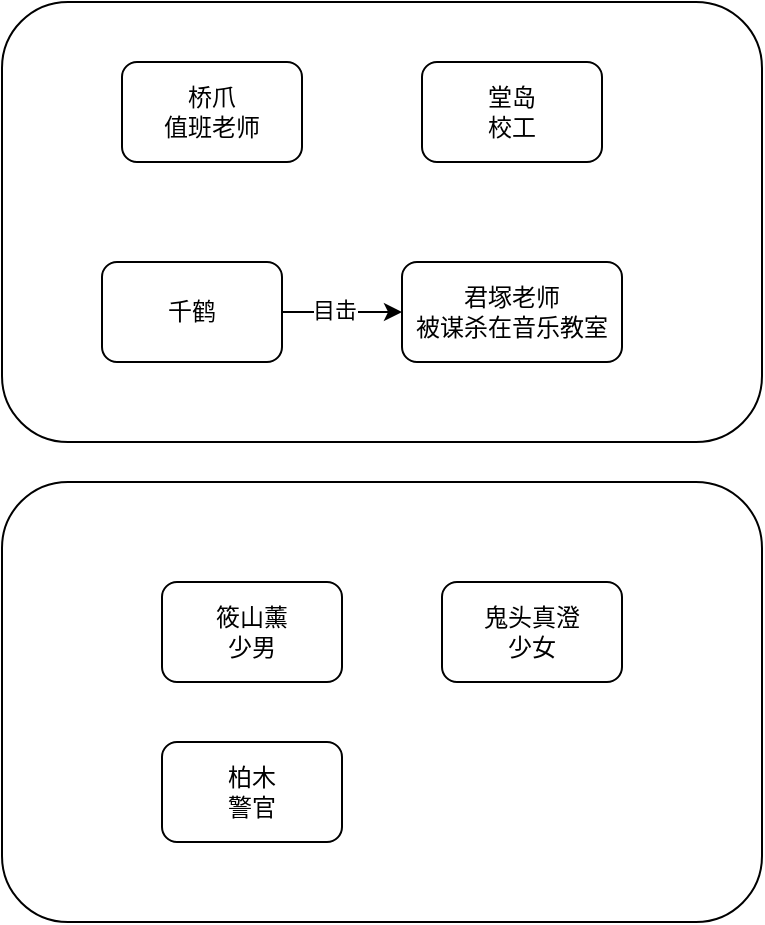 <mxfile version="17.3.0" type="github">
  <diagram id="yF04vn__YGDTlUzfl8FH" name="Page-1">
    <mxGraphModel dx="1252" dy="808" grid="1" gridSize="10" guides="1" tooltips="1" connect="1" arrows="1" fold="1" page="1" pageScale="1" pageWidth="827" pageHeight="1169" math="0" shadow="0">
      <root>
        <mxCell id="0" />
        <mxCell id="1" parent="0" />
        <mxCell id="-ScORoDIUVeQgr79LFBn-5" value="" style="rounded=1;whiteSpace=wrap;html=1;" vertex="1" parent="1">
          <mxGeometry x="140" y="490" width="380" height="220" as="geometry" />
        </mxCell>
        <mxCell id="-ScORoDIUVeQgr79LFBn-4" value="" style="rounded=1;whiteSpace=wrap;html=1;" vertex="1" parent="1">
          <mxGeometry x="140" y="250" width="380" height="220" as="geometry" />
        </mxCell>
        <mxCell id="vIyPSuhg6ZEdeK6VfOUW-1" value="君塚老师&lt;br&gt;被谋杀在音乐教室" style="rounded=1;whiteSpace=wrap;html=1;" parent="1" vertex="1">
          <mxGeometry x="340" y="380" width="110" height="50" as="geometry" />
        </mxCell>
        <mxCell id="vIyPSuhg6ZEdeK6VfOUW-5" value="" style="edgeStyle=orthogonalEdgeStyle;rounded=0;orthogonalLoop=1;jettySize=auto;html=1;" parent="1" source="vIyPSuhg6ZEdeK6VfOUW-2" target="vIyPSuhg6ZEdeK6VfOUW-1" edge="1">
          <mxGeometry relative="1" as="geometry" />
        </mxCell>
        <mxCell id="vIyPSuhg6ZEdeK6VfOUW-6" value="目击" style="edgeLabel;html=1;align=center;verticalAlign=middle;resizable=0;points=[];" parent="vIyPSuhg6ZEdeK6VfOUW-5" vertex="1" connectable="0">
          <mxGeometry x="-0.133" y="-1" relative="1" as="geometry">
            <mxPoint y="-2" as="offset" />
          </mxGeometry>
        </mxCell>
        <mxCell id="vIyPSuhg6ZEdeK6VfOUW-2" value="千鹤" style="rounded=1;whiteSpace=wrap;html=1;" parent="1" vertex="1">
          <mxGeometry x="190" y="380" width="90" height="50" as="geometry" />
        </mxCell>
        <mxCell id="vIyPSuhg6ZEdeK6VfOUW-3" value="桥爪&lt;br&gt;值班老师" style="rounded=1;whiteSpace=wrap;html=1;" parent="1" vertex="1">
          <mxGeometry x="200" y="280" width="90" height="50" as="geometry" />
        </mxCell>
        <mxCell id="vIyPSuhg6ZEdeK6VfOUW-4" value="堂岛&lt;br&gt;校工" style="rounded=1;whiteSpace=wrap;html=1;" parent="1" vertex="1">
          <mxGeometry x="350" y="280" width="90" height="50" as="geometry" />
        </mxCell>
        <mxCell id="-ScORoDIUVeQgr79LFBn-1" value="鬼头真澄&lt;br&gt;少女" style="rounded=1;whiteSpace=wrap;html=1;" vertex="1" parent="1">
          <mxGeometry x="360" y="540" width="90" height="50" as="geometry" />
        </mxCell>
        <mxCell id="-ScORoDIUVeQgr79LFBn-2" value="筱山薰&lt;br&gt;少男" style="rounded=1;whiteSpace=wrap;html=1;" vertex="1" parent="1">
          <mxGeometry x="220" y="540" width="90" height="50" as="geometry" />
        </mxCell>
        <mxCell id="-ScORoDIUVeQgr79LFBn-3" value="柏木&lt;br&gt;警官" style="rounded=1;whiteSpace=wrap;html=1;" vertex="1" parent="1">
          <mxGeometry x="220" y="620" width="90" height="50" as="geometry" />
        </mxCell>
      </root>
    </mxGraphModel>
  </diagram>
</mxfile>

